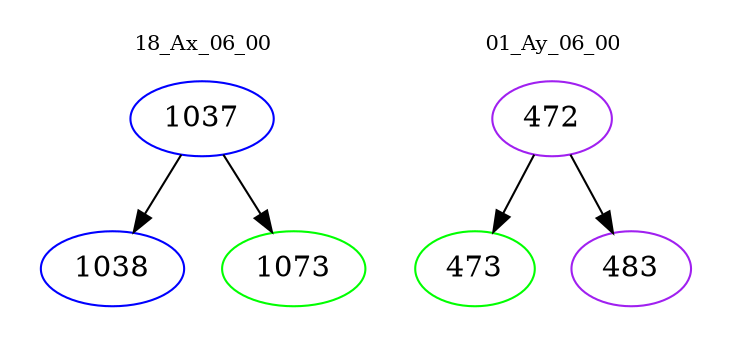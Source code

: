 digraph{
subgraph cluster_0 {
color = white
label = "18_Ax_06_00";
fontsize=10;
T0_1037 [label="1037", color="blue"]
T0_1037 -> T0_1038 [color="black"]
T0_1038 [label="1038", color="blue"]
T0_1037 -> T0_1073 [color="black"]
T0_1073 [label="1073", color="green"]
}
subgraph cluster_1 {
color = white
label = "01_Ay_06_00";
fontsize=10;
T1_472 [label="472", color="purple"]
T1_472 -> T1_473 [color="black"]
T1_473 [label="473", color="green"]
T1_472 -> T1_483 [color="black"]
T1_483 [label="483", color="purple"]
}
}
